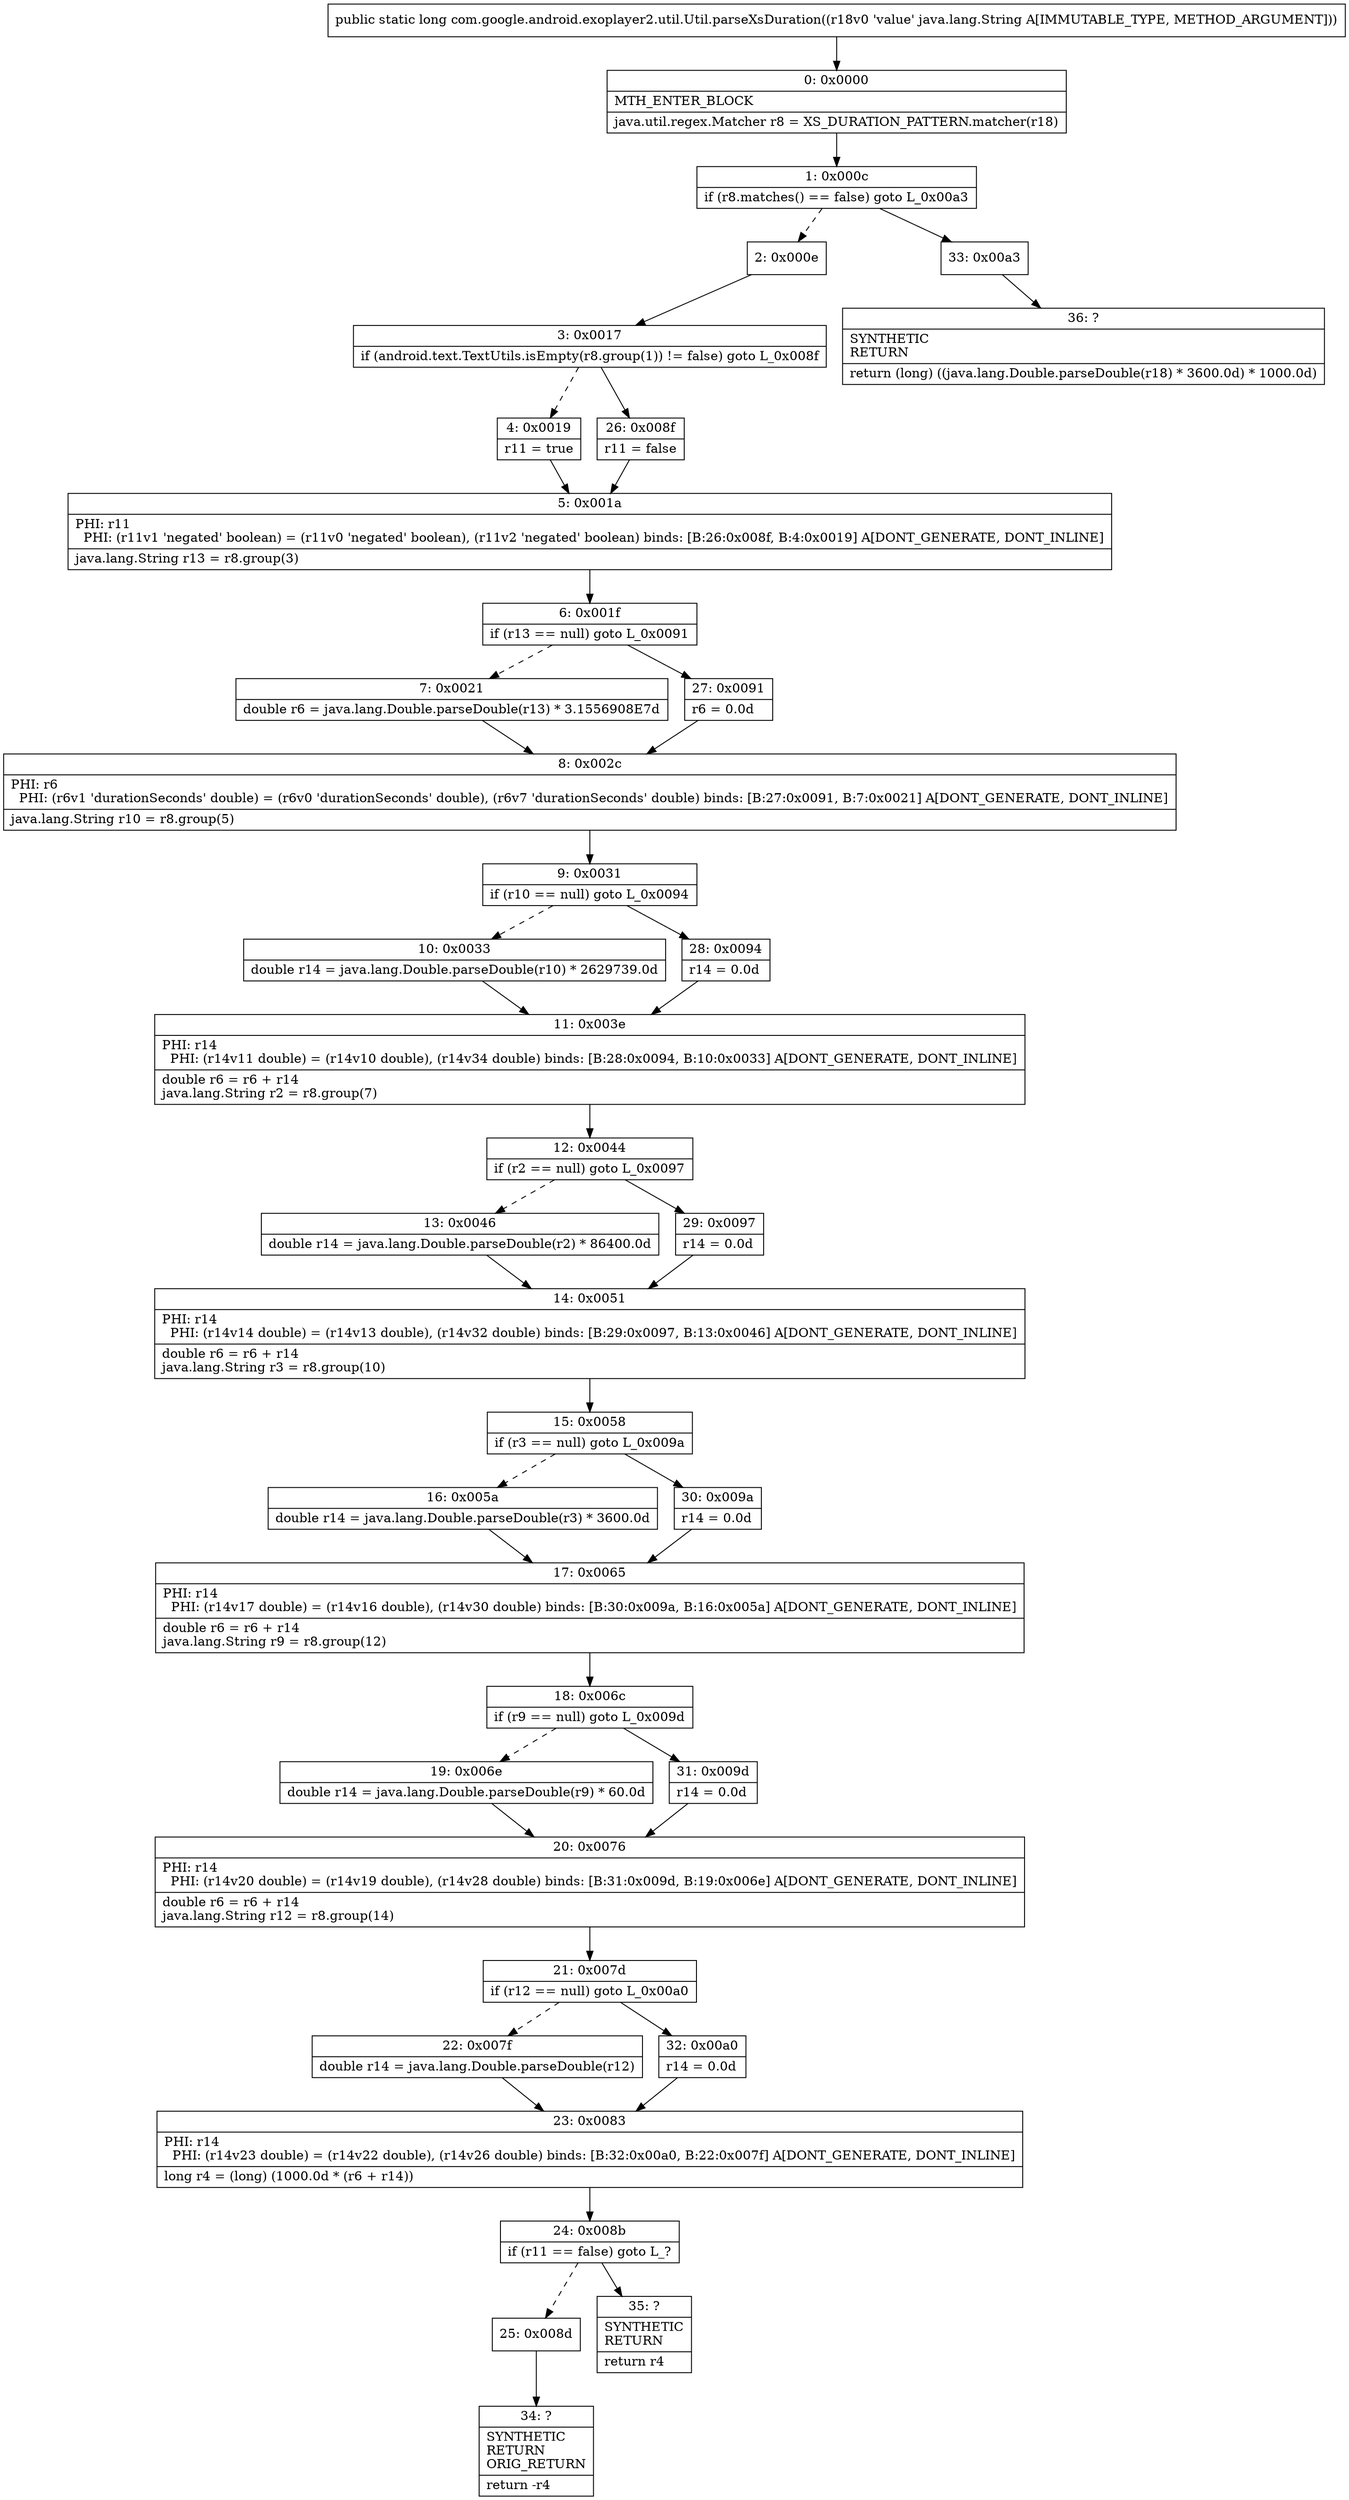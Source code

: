 digraph "CFG forcom.google.android.exoplayer2.util.Util.parseXsDuration(Ljava\/lang\/String;)J" {
Node_0 [shape=record,label="{0\:\ 0x0000|MTH_ENTER_BLOCK\l|java.util.regex.Matcher r8 = XS_DURATION_PATTERN.matcher(r18)\l}"];
Node_1 [shape=record,label="{1\:\ 0x000c|if (r8.matches() == false) goto L_0x00a3\l}"];
Node_2 [shape=record,label="{2\:\ 0x000e}"];
Node_3 [shape=record,label="{3\:\ 0x0017|if (android.text.TextUtils.isEmpty(r8.group(1)) != false) goto L_0x008f\l}"];
Node_4 [shape=record,label="{4\:\ 0x0019|r11 = true\l}"];
Node_5 [shape=record,label="{5\:\ 0x001a|PHI: r11 \l  PHI: (r11v1 'negated' boolean) = (r11v0 'negated' boolean), (r11v2 'negated' boolean) binds: [B:26:0x008f, B:4:0x0019] A[DONT_GENERATE, DONT_INLINE]\l|java.lang.String r13 = r8.group(3)\l}"];
Node_6 [shape=record,label="{6\:\ 0x001f|if (r13 == null) goto L_0x0091\l}"];
Node_7 [shape=record,label="{7\:\ 0x0021|double r6 = java.lang.Double.parseDouble(r13) * 3.1556908E7d\l}"];
Node_8 [shape=record,label="{8\:\ 0x002c|PHI: r6 \l  PHI: (r6v1 'durationSeconds' double) = (r6v0 'durationSeconds' double), (r6v7 'durationSeconds' double) binds: [B:27:0x0091, B:7:0x0021] A[DONT_GENERATE, DONT_INLINE]\l|java.lang.String r10 = r8.group(5)\l}"];
Node_9 [shape=record,label="{9\:\ 0x0031|if (r10 == null) goto L_0x0094\l}"];
Node_10 [shape=record,label="{10\:\ 0x0033|double r14 = java.lang.Double.parseDouble(r10) * 2629739.0d\l}"];
Node_11 [shape=record,label="{11\:\ 0x003e|PHI: r14 \l  PHI: (r14v11 double) = (r14v10 double), (r14v34 double) binds: [B:28:0x0094, B:10:0x0033] A[DONT_GENERATE, DONT_INLINE]\l|double r6 = r6 + r14\ljava.lang.String r2 = r8.group(7)\l}"];
Node_12 [shape=record,label="{12\:\ 0x0044|if (r2 == null) goto L_0x0097\l}"];
Node_13 [shape=record,label="{13\:\ 0x0046|double r14 = java.lang.Double.parseDouble(r2) * 86400.0d\l}"];
Node_14 [shape=record,label="{14\:\ 0x0051|PHI: r14 \l  PHI: (r14v14 double) = (r14v13 double), (r14v32 double) binds: [B:29:0x0097, B:13:0x0046] A[DONT_GENERATE, DONT_INLINE]\l|double r6 = r6 + r14\ljava.lang.String r3 = r8.group(10)\l}"];
Node_15 [shape=record,label="{15\:\ 0x0058|if (r3 == null) goto L_0x009a\l}"];
Node_16 [shape=record,label="{16\:\ 0x005a|double r14 = java.lang.Double.parseDouble(r3) * 3600.0d\l}"];
Node_17 [shape=record,label="{17\:\ 0x0065|PHI: r14 \l  PHI: (r14v17 double) = (r14v16 double), (r14v30 double) binds: [B:30:0x009a, B:16:0x005a] A[DONT_GENERATE, DONT_INLINE]\l|double r6 = r6 + r14\ljava.lang.String r9 = r8.group(12)\l}"];
Node_18 [shape=record,label="{18\:\ 0x006c|if (r9 == null) goto L_0x009d\l}"];
Node_19 [shape=record,label="{19\:\ 0x006e|double r14 = java.lang.Double.parseDouble(r9) * 60.0d\l}"];
Node_20 [shape=record,label="{20\:\ 0x0076|PHI: r14 \l  PHI: (r14v20 double) = (r14v19 double), (r14v28 double) binds: [B:31:0x009d, B:19:0x006e] A[DONT_GENERATE, DONT_INLINE]\l|double r6 = r6 + r14\ljava.lang.String r12 = r8.group(14)\l}"];
Node_21 [shape=record,label="{21\:\ 0x007d|if (r12 == null) goto L_0x00a0\l}"];
Node_22 [shape=record,label="{22\:\ 0x007f|double r14 = java.lang.Double.parseDouble(r12)\l}"];
Node_23 [shape=record,label="{23\:\ 0x0083|PHI: r14 \l  PHI: (r14v23 double) = (r14v22 double), (r14v26 double) binds: [B:32:0x00a0, B:22:0x007f] A[DONT_GENERATE, DONT_INLINE]\l|long r4 = (long) (1000.0d * (r6 + r14))\l}"];
Node_24 [shape=record,label="{24\:\ 0x008b|if (r11 == false) goto L_?\l}"];
Node_25 [shape=record,label="{25\:\ 0x008d}"];
Node_26 [shape=record,label="{26\:\ 0x008f|r11 = false\l}"];
Node_27 [shape=record,label="{27\:\ 0x0091|r6 = 0.0d\l}"];
Node_28 [shape=record,label="{28\:\ 0x0094|r14 = 0.0d\l}"];
Node_29 [shape=record,label="{29\:\ 0x0097|r14 = 0.0d\l}"];
Node_30 [shape=record,label="{30\:\ 0x009a|r14 = 0.0d\l}"];
Node_31 [shape=record,label="{31\:\ 0x009d|r14 = 0.0d\l}"];
Node_32 [shape=record,label="{32\:\ 0x00a0|r14 = 0.0d\l}"];
Node_33 [shape=record,label="{33\:\ 0x00a3}"];
Node_34 [shape=record,label="{34\:\ ?|SYNTHETIC\lRETURN\lORIG_RETURN\l|return \-r4\l}"];
Node_35 [shape=record,label="{35\:\ ?|SYNTHETIC\lRETURN\l|return r4\l}"];
Node_36 [shape=record,label="{36\:\ ?|SYNTHETIC\lRETURN\l|return (long) ((java.lang.Double.parseDouble(r18) * 3600.0d) * 1000.0d)\l}"];
MethodNode[shape=record,label="{public static long com.google.android.exoplayer2.util.Util.parseXsDuration((r18v0 'value' java.lang.String A[IMMUTABLE_TYPE, METHOD_ARGUMENT])) }"];
MethodNode -> Node_0;
Node_0 -> Node_1;
Node_1 -> Node_2[style=dashed];
Node_1 -> Node_33;
Node_2 -> Node_3;
Node_3 -> Node_4[style=dashed];
Node_3 -> Node_26;
Node_4 -> Node_5;
Node_5 -> Node_6;
Node_6 -> Node_7[style=dashed];
Node_6 -> Node_27;
Node_7 -> Node_8;
Node_8 -> Node_9;
Node_9 -> Node_10[style=dashed];
Node_9 -> Node_28;
Node_10 -> Node_11;
Node_11 -> Node_12;
Node_12 -> Node_13[style=dashed];
Node_12 -> Node_29;
Node_13 -> Node_14;
Node_14 -> Node_15;
Node_15 -> Node_16[style=dashed];
Node_15 -> Node_30;
Node_16 -> Node_17;
Node_17 -> Node_18;
Node_18 -> Node_19[style=dashed];
Node_18 -> Node_31;
Node_19 -> Node_20;
Node_20 -> Node_21;
Node_21 -> Node_22[style=dashed];
Node_21 -> Node_32;
Node_22 -> Node_23;
Node_23 -> Node_24;
Node_24 -> Node_25[style=dashed];
Node_24 -> Node_35;
Node_25 -> Node_34;
Node_26 -> Node_5;
Node_27 -> Node_8;
Node_28 -> Node_11;
Node_29 -> Node_14;
Node_30 -> Node_17;
Node_31 -> Node_20;
Node_32 -> Node_23;
Node_33 -> Node_36;
}

